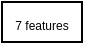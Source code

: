 <mxfile version="24.0.6" type="device">
  <diagram name="Page-1" id="pecr10XqemCJJRHZHDNp">
    <mxGraphModel dx="326" dy="199" grid="1" gridSize="10" guides="1" tooltips="1" connect="1" arrows="1" fold="1" page="1" pageScale="1" pageWidth="850" pageHeight="1100" math="0" shadow="0">
      <root>
        <mxCell id="0" />
        <mxCell id="1" parent="0" />
        <mxCell id="pfTZrpAhHnZ8djAms5l4-2" value="&lt;font style=&quot;font-size: 6px;&quot;&gt;7 features&lt;/font&gt;" style="rounded=0;whiteSpace=wrap;html=1;" vertex="1" parent="1">
          <mxGeometry x="140" y="330" width="40" height="20" as="geometry" />
        </mxCell>
      </root>
    </mxGraphModel>
  </diagram>
</mxfile>
